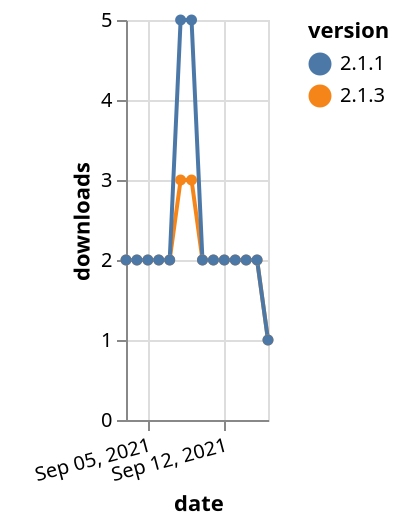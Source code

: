 {"$schema": "https://vega.github.io/schema/vega-lite/v5.json", "description": "A simple bar chart with embedded data.", "data": {"values": [{"date": "2021-09-03", "total": 2798, "delta": 2, "version": "2.1.3"}, {"date": "2021-09-04", "total": 2800, "delta": 2, "version": "2.1.3"}, {"date": "2021-09-05", "total": 2802, "delta": 2, "version": "2.1.3"}, {"date": "2021-09-06", "total": 2804, "delta": 2, "version": "2.1.3"}, {"date": "2021-09-07", "total": 2806, "delta": 2, "version": "2.1.3"}, {"date": "2021-09-08", "total": 2809, "delta": 3, "version": "2.1.3"}, {"date": "2021-09-09", "total": 2812, "delta": 3, "version": "2.1.3"}, {"date": "2021-09-10", "total": 2814, "delta": 2, "version": "2.1.3"}, {"date": "2021-09-11", "total": 2816, "delta": 2, "version": "2.1.3"}, {"date": "2021-09-12", "total": 2818, "delta": 2, "version": "2.1.3"}, {"date": "2021-09-13", "total": 2820, "delta": 2, "version": "2.1.3"}, {"date": "2021-09-14", "total": 2822, "delta": 2, "version": "2.1.3"}, {"date": "2021-09-15", "total": 2824, "delta": 2, "version": "2.1.3"}, {"date": "2021-09-16", "total": 2825, "delta": 1, "version": "2.1.3"}, {"date": "2021-09-03", "total": 3579, "delta": 2, "version": "2.1.1"}, {"date": "2021-09-04", "total": 3581, "delta": 2, "version": "2.1.1"}, {"date": "2021-09-05", "total": 3583, "delta": 2, "version": "2.1.1"}, {"date": "2021-09-06", "total": 3585, "delta": 2, "version": "2.1.1"}, {"date": "2021-09-07", "total": 3587, "delta": 2, "version": "2.1.1"}, {"date": "2021-09-08", "total": 3592, "delta": 5, "version": "2.1.1"}, {"date": "2021-09-09", "total": 3597, "delta": 5, "version": "2.1.1"}, {"date": "2021-09-10", "total": 3599, "delta": 2, "version": "2.1.1"}, {"date": "2021-09-11", "total": 3601, "delta": 2, "version": "2.1.1"}, {"date": "2021-09-12", "total": 3603, "delta": 2, "version": "2.1.1"}, {"date": "2021-09-13", "total": 3605, "delta": 2, "version": "2.1.1"}, {"date": "2021-09-14", "total": 3607, "delta": 2, "version": "2.1.1"}, {"date": "2021-09-15", "total": 3609, "delta": 2, "version": "2.1.1"}, {"date": "2021-09-16", "total": 3610, "delta": 1, "version": "2.1.1"}]}, "width": "container", "mark": {"type": "line", "point": {"filled": true}}, "encoding": {"x": {"field": "date", "type": "temporal", "timeUnit": "yearmonthdate", "title": "date", "axis": {"labelAngle": -15}}, "y": {"field": "delta", "type": "quantitative", "title": "downloads"}, "color": {"field": "version", "type": "nominal"}, "tooltip": {"field": "delta"}}}